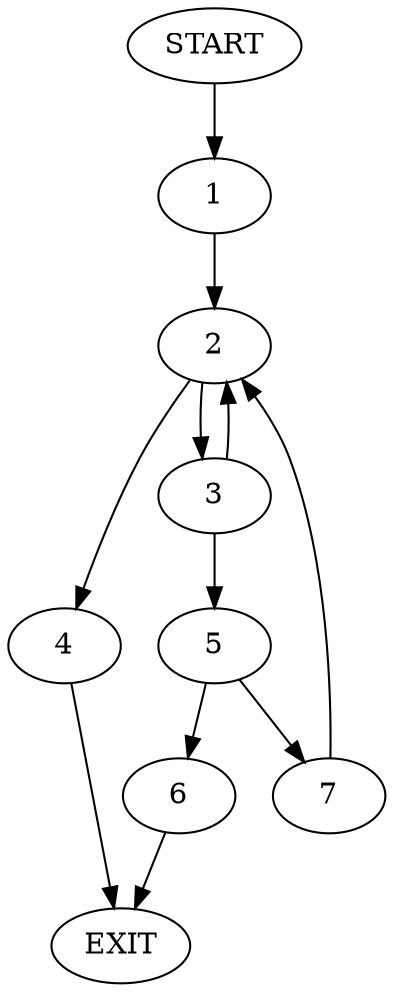 digraph {
0 [label="START"]
8 [label="EXIT"]
0 -> 1
1 -> 2
2 -> 3
2 -> 4
4 -> 8
3 -> 2
3 -> 5
5 -> 6
5 -> 7
6 -> 8
7 -> 2
}
